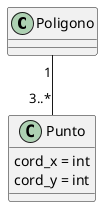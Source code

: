 
@startuml c1
class Poligono{}
class Punto{
    cord_x = int
    cord_y = int
}

Poligono "1"--"3..*" Punto


@enduml